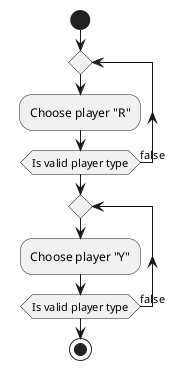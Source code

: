 @startuml "Activity Diagram - Choose players"

start
repeat
:Choose player "R";
repeat while (Is valid player type) is (false)
repeat
:Choose player "Y";
repeat while (Is valid player type) is (false)
stop
@enduml